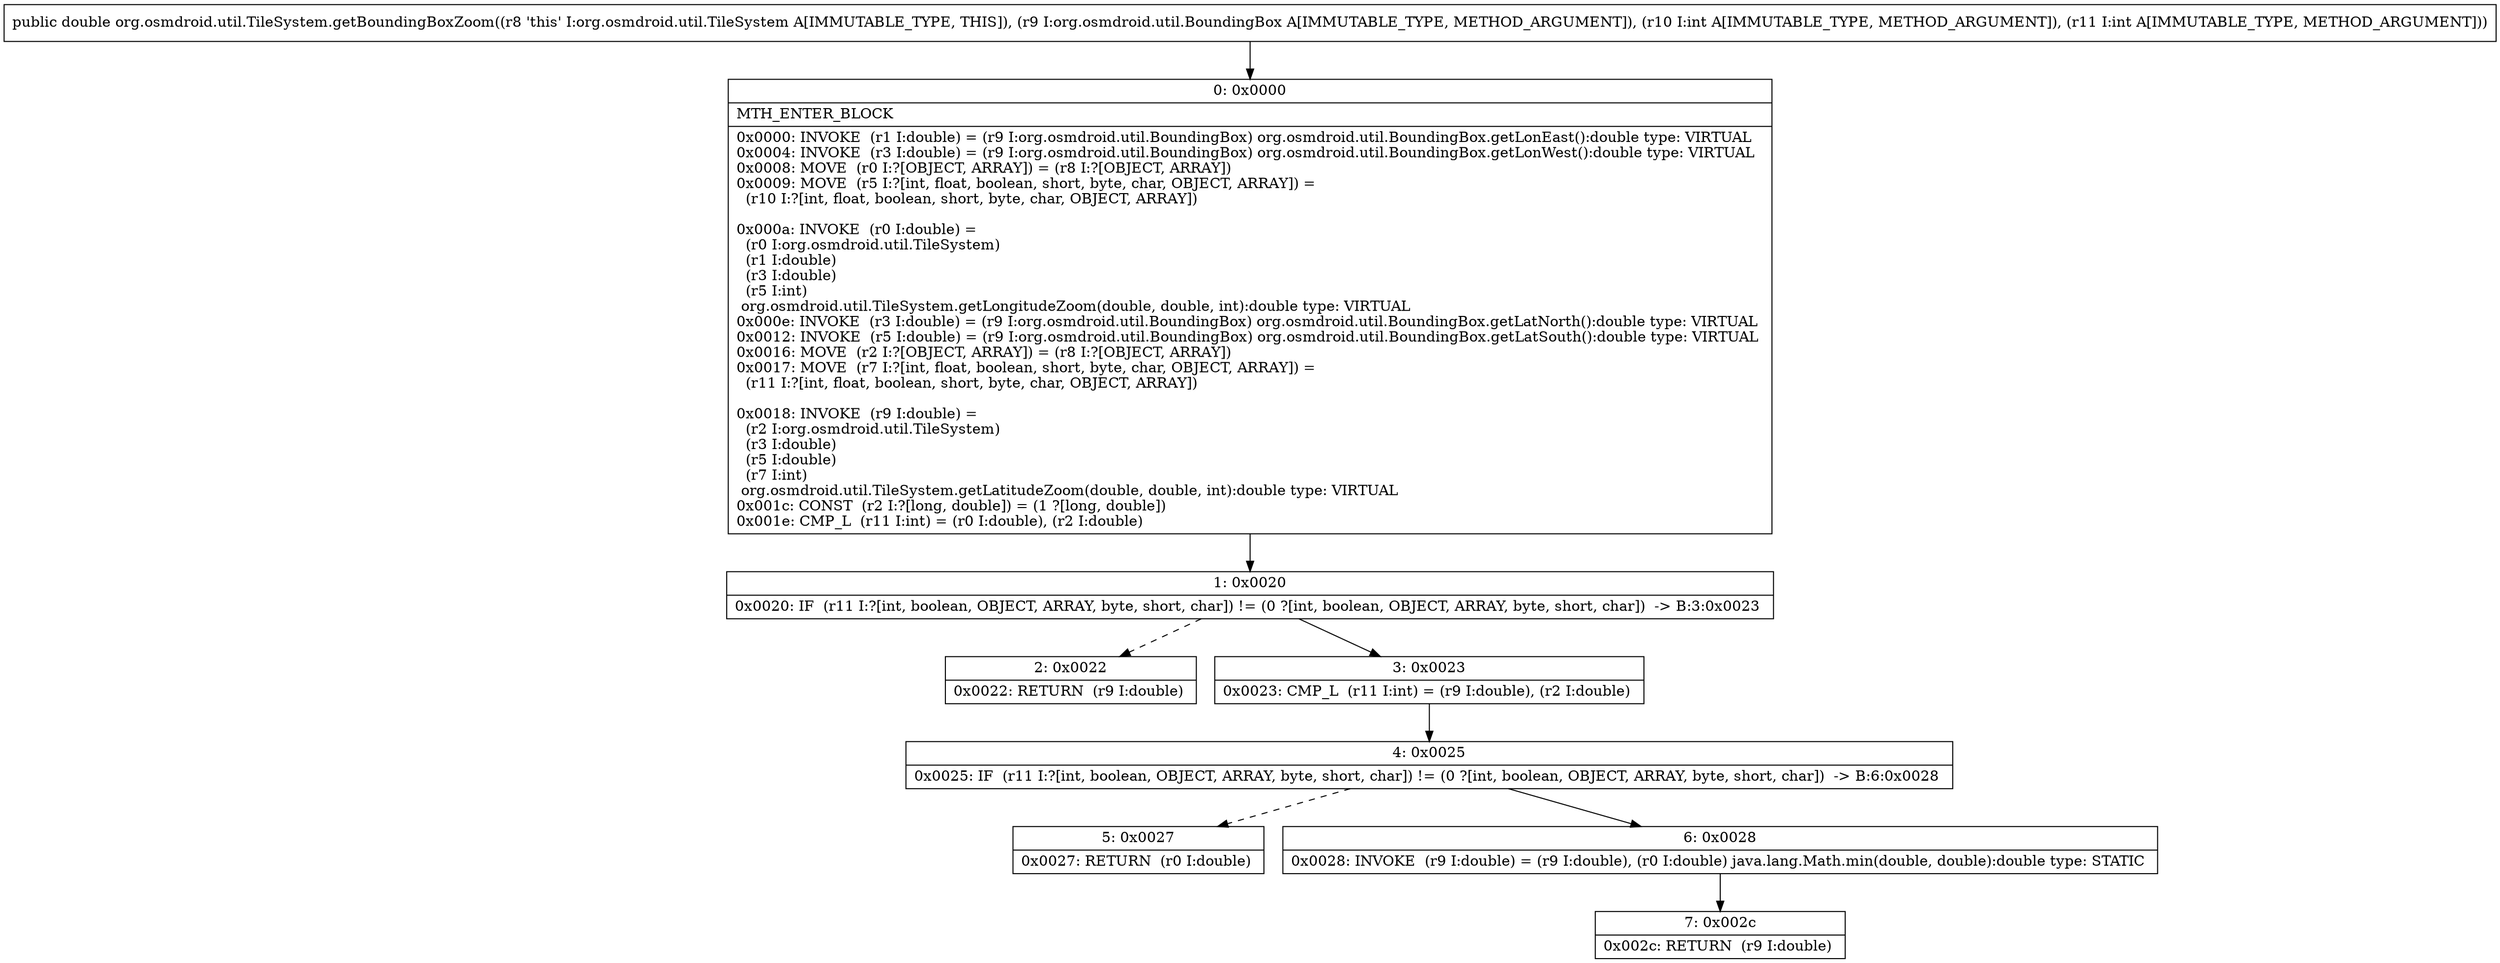 digraph "CFG fororg.osmdroid.util.TileSystem.getBoundingBoxZoom(Lorg\/osmdroid\/util\/BoundingBox;II)D" {
Node_0 [shape=record,label="{0\:\ 0x0000|MTH_ENTER_BLOCK\l|0x0000: INVOKE  (r1 I:double) = (r9 I:org.osmdroid.util.BoundingBox) org.osmdroid.util.BoundingBox.getLonEast():double type: VIRTUAL \l0x0004: INVOKE  (r3 I:double) = (r9 I:org.osmdroid.util.BoundingBox) org.osmdroid.util.BoundingBox.getLonWest():double type: VIRTUAL \l0x0008: MOVE  (r0 I:?[OBJECT, ARRAY]) = (r8 I:?[OBJECT, ARRAY]) \l0x0009: MOVE  (r5 I:?[int, float, boolean, short, byte, char, OBJECT, ARRAY]) = \l  (r10 I:?[int, float, boolean, short, byte, char, OBJECT, ARRAY])\l \l0x000a: INVOKE  (r0 I:double) = \l  (r0 I:org.osmdroid.util.TileSystem)\l  (r1 I:double)\l  (r3 I:double)\l  (r5 I:int)\l org.osmdroid.util.TileSystem.getLongitudeZoom(double, double, int):double type: VIRTUAL \l0x000e: INVOKE  (r3 I:double) = (r9 I:org.osmdroid.util.BoundingBox) org.osmdroid.util.BoundingBox.getLatNorth():double type: VIRTUAL \l0x0012: INVOKE  (r5 I:double) = (r9 I:org.osmdroid.util.BoundingBox) org.osmdroid.util.BoundingBox.getLatSouth():double type: VIRTUAL \l0x0016: MOVE  (r2 I:?[OBJECT, ARRAY]) = (r8 I:?[OBJECT, ARRAY]) \l0x0017: MOVE  (r7 I:?[int, float, boolean, short, byte, char, OBJECT, ARRAY]) = \l  (r11 I:?[int, float, boolean, short, byte, char, OBJECT, ARRAY])\l \l0x0018: INVOKE  (r9 I:double) = \l  (r2 I:org.osmdroid.util.TileSystem)\l  (r3 I:double)\l  (r5 I:double)\l  (r7 I:int)\l org.osmdroid.util.TileSystem.getLatitudeZoom(double, double, int):double type: VIRTUAL \l0x001c: CONST  (r2 I:?[long, double]) = (1 ?[long, double]) \l0x001e: CMP_L  (r11 I:int) = (r0 I:double), (r2 I:double) \l}"];
Node_1 [shape=record,label="{1\:\ 0x0020|0x0020: IF  (r11 I:?[int, boolean, OBJECT, ARRAY, byte, short, char]) != (0 ?[int, boolean, OBJECT, ARRAY, byte, short, char])  \-\> B:3:0x0023 \l}"];
Node_2 [shape=record,label="{2\:\ 0x0022|0x0022: RETURN  (r9 I:double) \l}"];
Node_3 [shape=record,label="{3\:\ 0x0023|0x0023: CMP_L  (r11 I:int) = (r9 I:double), (r2 I:double) \l}"];
Node_4 [shape=record,label="{4\:\ 0x0025|0x0025: IF  (r11 I:?[int, boolean, OBJECT, ARRAY, byte, short, char]) != (0 ?[int, boolean, OBJECT, ARRAY, byte, short, char])  \-\> B:6:0x0028 \l}"];
Node_5 [shape=record,label="{5\:\ 0x0027|0x0027: RETURN  (r0 I:double) \l}"];
Node_6 [shape=record,label="{6\:\ 0x0028|0x0028: INVOKE  (r9 I:double) = (r9 I:double), (r0 I:double) java.lang.Math.min(double, double):double type: STATIC \l}"];
Node_7 [shape=record,label="{7\:\ 0x002c|0x002c: RETURN  (r9 I:double) \l}"];
MethodNode[shape=record,label="{public double org.osmdroid.util.TileSystem.getBoundingBoxZoom((r8 'this' I:org.osmdroid.util.TileSystem A[IMMUTABLE_TYPE, THIS]), (r9 I:org.osmdroid.util.BoundingBox A[IMMUTABLE_TYPE, METHOD_ARGUMENT]), (r10 I:int A[IMMUTABLE_TYPE, METHOD_ARGUMENT]), (r11 I:int A[IMMUTABLE_TYPE, METHOD_ARGUMENT])) }"];
MethodNode -> Node_0;
Node_0 -> Node_1;
Node_1 -> Node_2[style=dashed];
Node_1 -> Node_3;
Node_3 -> Node_4;
Node_4 -> Node_5[style=dashed];
Node_4 -> Node_6;
Node_6 -> Node_7;
}

